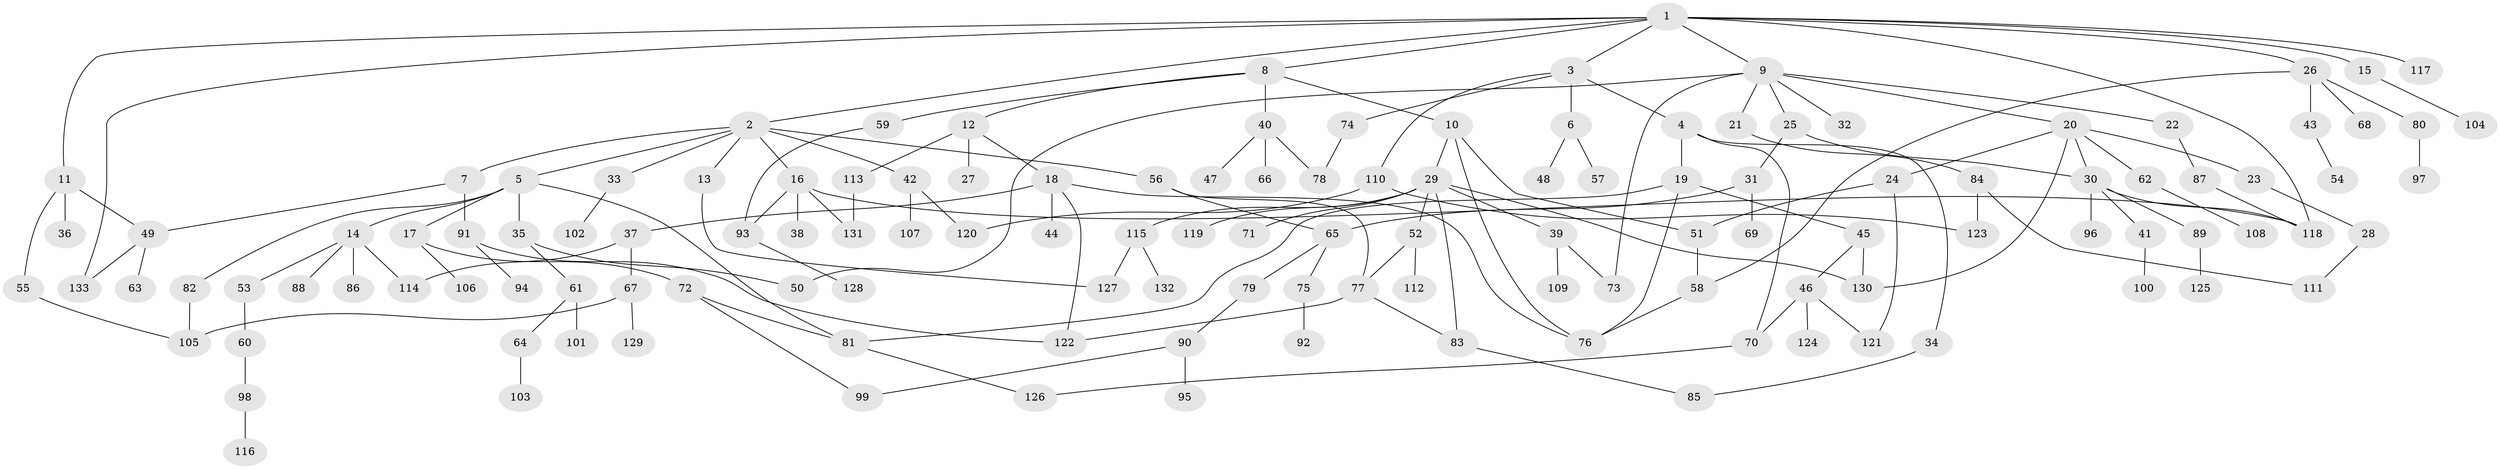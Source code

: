 // Generated by graph-tools (version 1.1) at 2025/10/02/27/25 16:10:52]
// undirected, 133 vertices, 169 edges
graph export_dot {
graph [start="1"]
  node [color=gray90,style=filled];
  1;
  2;
  3;
  4;
  5;
  6;
  7;
  8;
  9;
  10;
  11;
  12;
  13;
  14;
  15;
  16;
  17;
  18;
  19;
  20;
  21;
  22;
  23;
  24;
  25;
  26;
  27;
  28;
  29;
  30;
  31;
  32;
  33;
  34;
  35;
  36;
  37;
  38;
  39;
  40;
  41;
  42;
  43;
  44;
  45;
  46;
  47;
  48;
  49;
  50;
  51;
  52;
  53;
  54;
  55;
  56;
  57;
  58;
  59;
  60;
  61;
  62;
  63;
  64;
  65;
  66;
  67;
  68;
  69;
  70;
  71;
  72;
  73;
  74;
  75;
  76;
  77;
  78;
  79;
  80;
  81;
  82;
  83;
  84;
  85;
  86;
  87;
  88;
  89;
  90;
  91;
  92;
  93;
  94;
  95;
  96;
  97;
  98;
  99;
  100;
  101;
  102;
  103;
  104;
  105;
  106;
  107;
  108;
  109;
  110;
  111;
  112;
  113;
  114;
  115;
  116;
  117;
  118;
  119;
  120;
  121;
  122;
  123;
  124;
  125;
  126;
  127;
  128;
  129;
  130;
  131;
  132;
  133;
  1 -- 2;
  1 -- 3;
  1 -- 8;
  1 -- 9;
  1 -- 11;
  1 -- 15;
  1 -- 26;
  1 -- 117;
  1 -- 133;
  1 -- 118;
  2 -- 5;
  2 -- 7;
  2 -- 13;
  2 -- 16;
  2 -- 33;
  2 -- 42;
  2 -- 56;
  3 -- 4;
  3 -- 6;
  3 -- 74;
  3 -- 110;
  4 -- 19;
  4 -- 34;
  4 -- 70;
  5 -- 14;
  5 -- 17;
  5 -- 35;
  5 -- 82;
  5 -- 81;
  6 -- 48;
  6 -- 57;
  7 -- 49;
  7 -- 91;
  8 -- 10;
  8 -- 12;
  8 -- 40;
  8 -- 59;
  9 -- 20;
  9 -- 21;
  9 -- 22;
  9 -- 25;
  9 -- 32;
  9 -- 50;
  9 -- 73;
  10 -- 29;
  10 -- 51;
  10 -- 76;
  11 -- 36;
  11 -- 55;
  11 -- 49;
  12 -- 18;
  12 -- 27;
  12 -- 113;
  13 -- 127;
  14 -- 53;
  14 -- 86;
  14 -- 88;
  14 -- 114;
  15 -- 104;
  16 -- 38;
  16 -- 93;
  16 -- 131;
  16 -- 118;
  17 -- 72;
  17 -- 106;
  18 -- 37;
  18 -- 44;
  18 -- 122;
  18 -- 76;
  19 -- 45;
  19 -- 81;
  19 -- 76;
  20 -- 23;
  20 -- 24;
  20 -- 30;
  20 -- 62;
  20 -- 130;
  21 -- 84;
  22 -- 87;
  23 -- 28;
  24 -- 121;
  24 -- 51;
  25 -- 31;
  25 -- 30;
  26 -- 43;
  26 -- 68;
  26 -- 80;
  26 -- 58;
  28 -- 111;
  29 -- 39;
  29 -- 52;
  29 -- 71;
  29 -- 115;
  29 -- 119;
  29 -- 130;
  29 -- 83;
  30 -- 41;
  30 -- 89;
  30 -- 96;
  30 -- 118;
  31 -- 65;
  31 -- 69;
  33 -- 102;
  34 -- 85;
  35 -- 50;
  35 -- 61;
  37 -- 67;
  37 -- 114;
  39 -- 73;
  39 -- 109;
  40 -- 47;
  40 -- 66;
  40 -- 78;
  41 -- 100;
  42 -- 107;
  42 -- 120;
  43 -- 54;
  45 -- 46;
  45 -- 130;
  46 -- 70;
  46 -- 124;
  46 -- 121;
  49 -- 63;
  49 -- 133;
  51 -- 58;
  52 -- 112;
  52 -- 77;
  53 -- 60;
  55 -- 105;
  56 -- 77;
  56 -- 65;
  58 -- 76;
  59 -- 93;
  60 -- 98;
  61 -- 64;
  61 -- 101;
  62 -- 108;
  64 -- 103;
  65 -- 75;
  65 -- 79;
  67 -- 129;
  67 -- 105;
  70 -- 126;
  72 -- 81;
  72 -- 99;
  74 -- 78;
  75 -- 92;
  77 -- 83;
  77 -- 122;
  79 -- 90;
  80 -- 97;
  81 -- 126;
  82 -- 105;
  83 -- 85;
  84 -- 111;
  84 -- 123;
  87 -- 118;
  89 -- 125;
  90 -- 95;
  90 -- 99;
  91 -- 94;
  91 -- 122;
  93 -- 128;
  98 -- 116;
  110 -- 120;
  110 -- 123;
  113 -- 131;
  115 -- 127;
  115 -- 132;
}
